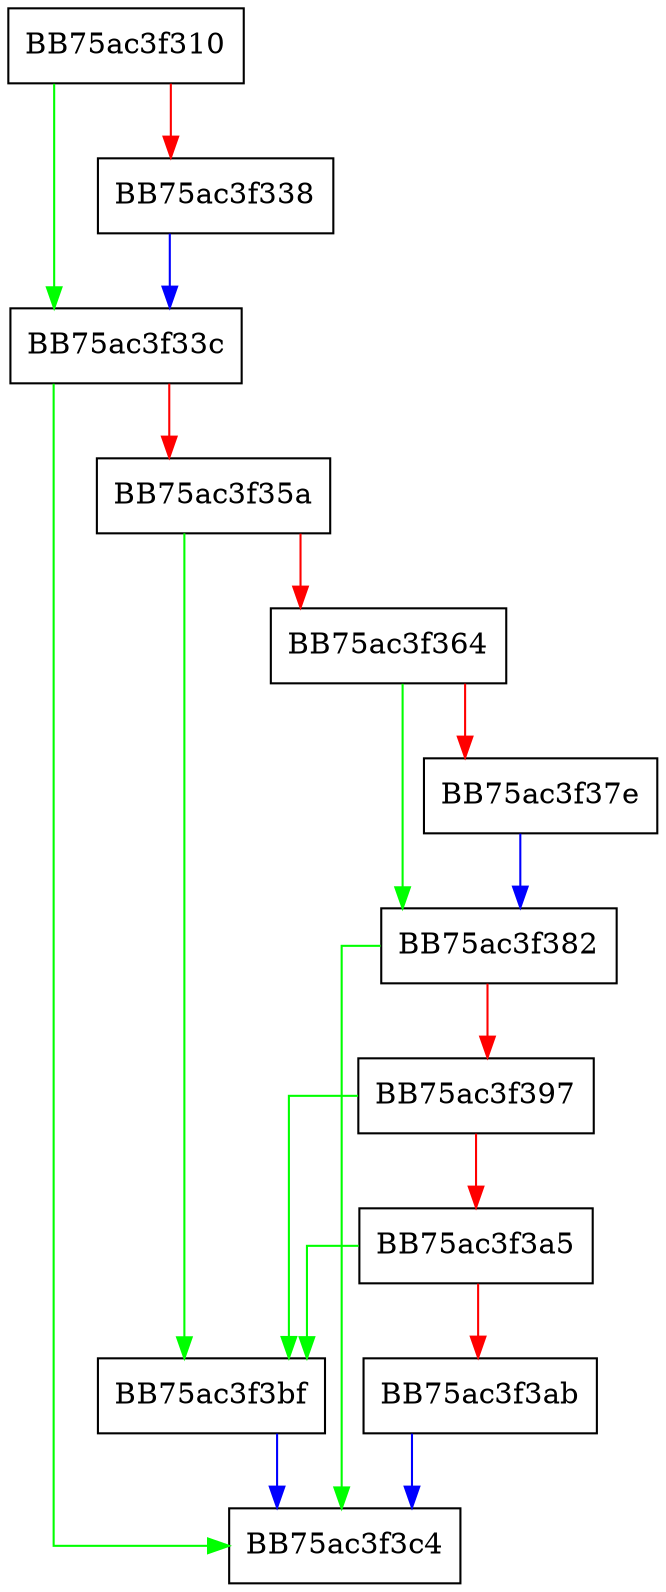 digraph FindFirst {
  node [shape="box"];
  graph [splines=ortho];
  BB75ac3f310 -> BB75ac3f33c [color="green"];
  BB75ac3f310 -> BB75ac3f338 [color="red"];
  BB75ac3f338 -> BB75ac3f33c [color="blue"];
  BB75ac3f33c -> BB75ac3f3c4 [color="green"];
  BB75ac3f33c -> BB75ac3f35a [color="red"];
  BB75ac3f35a -> BB75ac3f3bf [color="green"];
  BB75ac3f35a -> BB75ac3f364 [color="red"];
  BB75ac3f364 -> BB75ac3f382 [color="green"];
  BB75ac3f364 -> BB75ac3f37e [color="red"];
  BB75ac3f37e -> BB75ac3f382 [color="blue"];
  BB75ac3f382 -> BB75ac3f3c4 [color="green"];
  BB75ac3f382 -> BB75ac3f397 [color="red"];
  BB75ac3f397 -> BB75ac3f3bf [color="green"];
  BB75ac3f397 -> BB75ac3f3a5 [color="red"];
  BB75ac3f3a5 -> BB75ac3f3bf [color="green"];
  BB75ac3f3a5 -> BB75ac3f3ab [color="red"];
  BB75ac3f3ab -> BB75ac3f3c4 [color="blue"];
  BB75ac3f3bf -> BB75ac3f3c4 [color="blue"];
}
